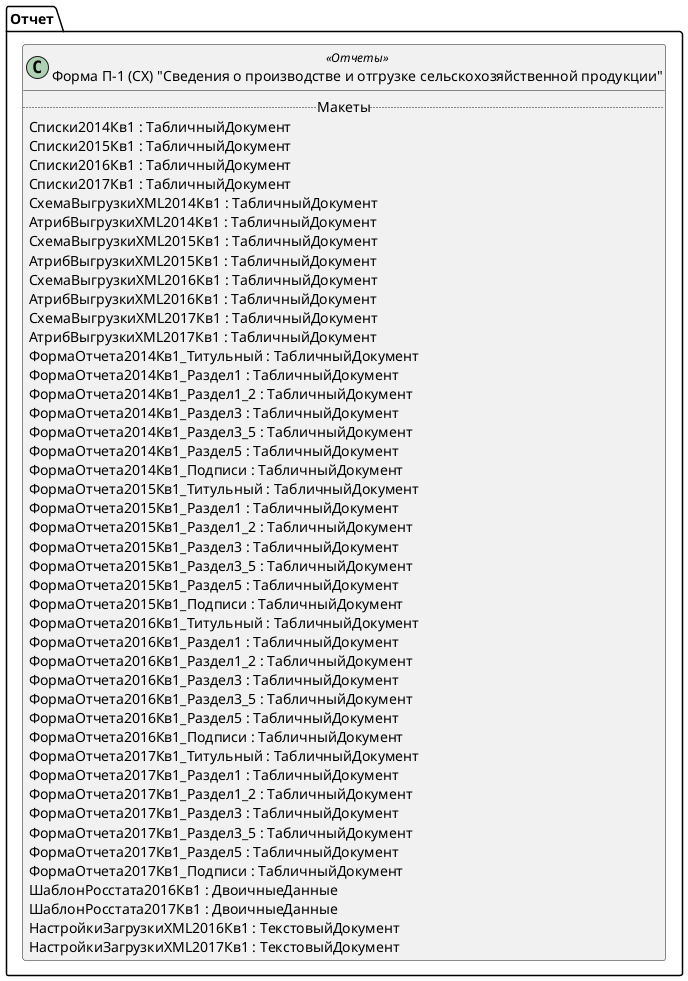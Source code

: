 ﻿@startuml РегламентированныйОтчетСтатистикаФормаП1СХ
'!include templates.wsd
'..\include templates.wsd
class Отчет.РегламентированныйОтчетСтатистикаФормаП1СХ as "Форма П-1 (СХ) "Сведения о производстве и отгрузке сельскохозяйственной продукции"" <<Отчеты>>
{
..Макеты..
Списки2014Кв1 : ТабличныйДокумент
Списки2015Кв1 : ТабличныйДокумент
Списки2016Кв1 : ТабличныйДокумент
Списки2017Кв1 : ТабличныйДокумент
СхемаВыгрузкиXML2014Кв1 : ТабличныйДокумент
АтрибВыгрузкиXML2014Кв1 : ТабличныйДокумент
СхемаВыгрузкиXML2015Кв1 : ТабличныйДокумент
АтрибВыгрузкиXML2015Кв1 : ТабличныйДокумент
СхемаВыгрузкиXML2016Кв1 : ТабличныйДокумент
АтрибВыгрузкиXML2016Кв1 : ТабличныйДокумент
СхемаВыгрузкиXML2017Кв1 : ТабличныйДокумент
АтрибВыгрузкиXML2017Кв1 : ТабличныйДокумент
ФормаОтчета2014Кв1_Титульный : ТабличныйДокумент
ФормаОтчета2014Кв1_Раздел1 : ТабличныйДокумент
ФормаОтчета2014Кв1_Раздел1_2 : ТабличныйДокумент
ФормаОтчета2014Кв1_Раздел3 : ТабличныйДокумент
ФормаОтчета2014Кв1_Раздел3_5 : ТабличныйДокумент
ФормаОтчета2014Кв1_Раздел5 : ТабличныйДокумент
ФормаОтчета2014Кв1_Подписи : ТабличныйДокумент
ФормаОтчета2015Кв1_Титульный : ТабличныйДокумент
ФормаОтчета2015Кв1_Раздел1 : ТабличныйДокумент
ФормаОтчета2015Кв1_Раздел1_2 : ТабличныйДокумент
ФормаОтчета2015Кв1_Раздел3 : ТабличныйДокумент
ФормаОтчета2015Кв1_Раздел3_5 : ТабличныйДокумент
ФормаОтчета2015Кв1_Раздел5 : ТабличныйДокумент
ФормаОтчета2015Кв1_Подписи : ТабличныйДокумент
ФормаОтчета2016Кв1_Титульный : ТабличныйДокумент
ФормаОтчета2016Кв1_Раздел1 : ТабличныйДокумент
ФормаОтчета2016Кв1_Раздел1_2 : ТабличныйДокумент
ФормаОтчета2016Кв1_Раздел3 : ТабличныйДокумент
ФормаОтчета2016Кв1_Раздел3_5 : ТабличныйДокумент
ФормаОтчета2016Кв1_Раздел5 : ТабличныйДокумент
ФормаОтчета2016Кв1_Подписи : ТабличныйДокумент
ФормаОтчета2017Кв1_Титульный : ТабличныйДокумент
ФормаОтчета2017Кв1_Раздел1 : ТабличныйДокумент
ФормаОтчета2017Кв1_Раздел1_2 : ТабличныйДокумент
ФормаОтчета2017Кв1_Раздел3 : ТабличныйДокумент
ФормаОтчета2017Кв1_Раздел3_5 : ТабличныйДокумент
ФормаОтчета2017Кв1_Раздел5 : ТабличныйДокумент
ФормаОтчета2017Кв1_Подписи : ТабличныйДокумент
ШаблонРосстата2016Кв1 : ДвоичныеДанные
ШаблонРосстата2017Кв1 : ДвоичныеДанные
НастройкиЗагрузкиXML2016Кв1 : ТекстовыйДокумент
НастройкиЗагрузкиXML2017Кв1 : ТекстовыйДокумент
}
@enduml
